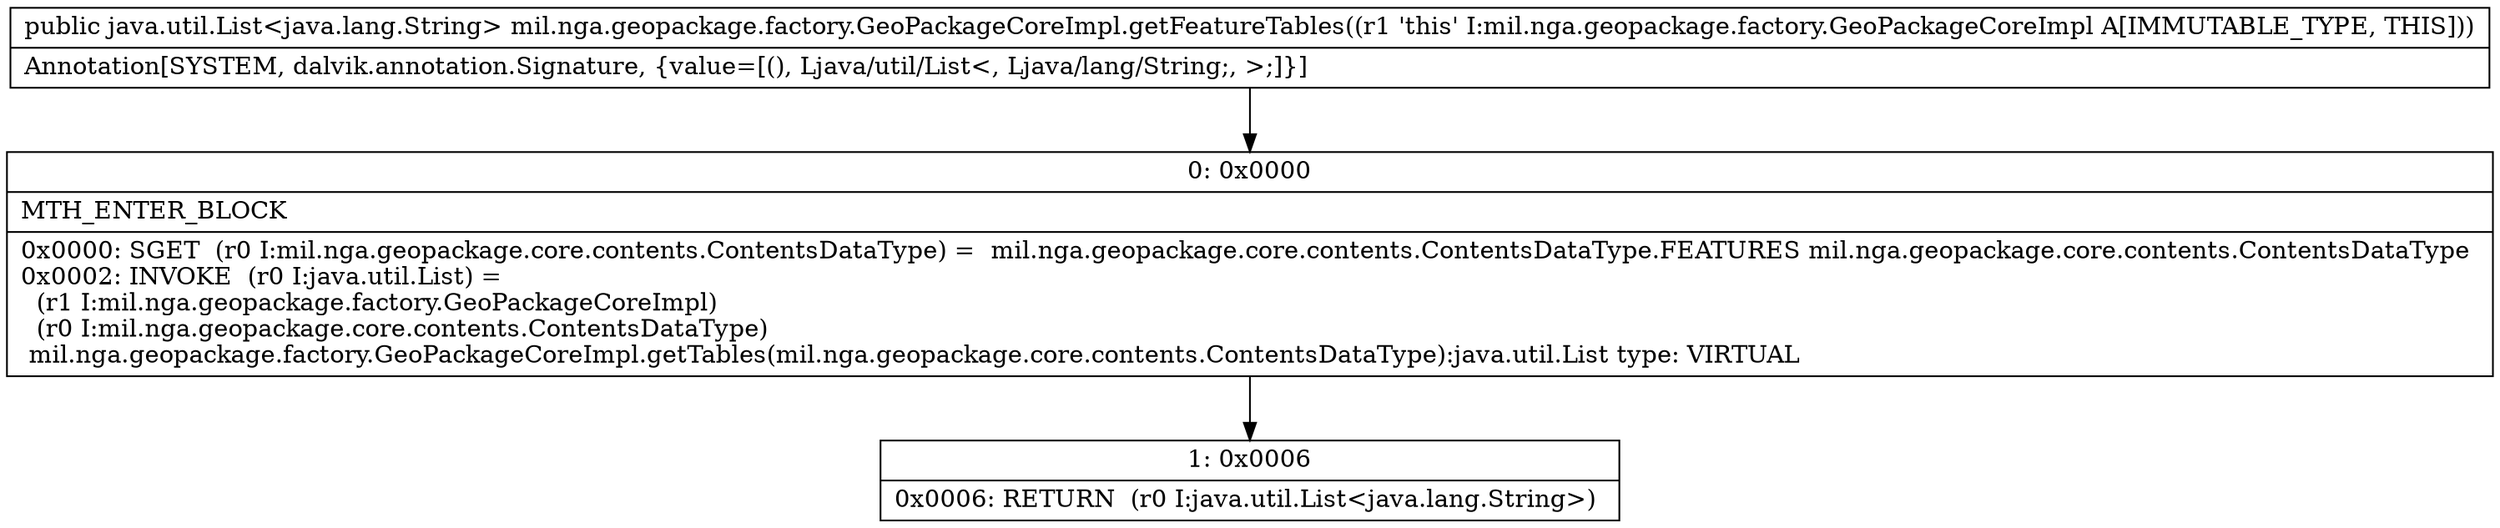 digraph "CFG formil.nga.geopackage.factory.GeoPackageCoreImpl.getFeatureTables()Ljava\/util\/List;" {
Node_0 [shape=record,label="{0\:\ 0x0000|MTH_ENTER_BLOCK\l|0x0000: SGET  (r0 I:mil.nga.geopackage.core.contents.ContentsDataType) =  mil.nga.geopackage.core.contents.ContentsDataType.FEATURES mil.nga.geopackage.core.contents.ContentsDataType \l0x0002: INVOKE  (r0 I:java.util.List) = \l  (r1 I:mil.nga.geopackage.factory.GeoPackageCoreImpl)\l  (r0 I:mil.nga.geopackage.core.contents.ContentsDataType)\l mil.nga.geopackage.factory.GeoPackageCoreImpl.getTables(mil.nga.geopackage.core.contents.ContentsDataType):java.util.List type: VIRTUAL \l}"];
Node_1 [shape=record,label="{1\:\ 0x0006|0x0006: RETURN  (r0 I:java.util.List\<java.lang.String\>) \l}"];
MethodNode[shape=record,label="{public java.util.List\<java.lang.String\> mil.nga.geopackage.factory.GeoPackageCoreImpl.getFeatureTables((r1 'this' I:mil.nga.geopackage.factory.GeoPackageCoreImpl A[IMMUTABLE_TYPE, THIS]))  | Annotation[SYSTEM, dalvik.annotation.Signature, \{value=[(), Ljava\/util\/List\<, Ljava\/lang\/String;, \>;]\}]\l}"];
MethodNode -> Node_0;
Node_0 -> Node_1;
}

